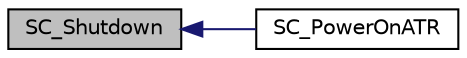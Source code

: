 digraph "SC_Shutdown"
{
  edge [fontname="Helvetica",fontsize="10",labelfontname="Helvetica",labelfontsize="10"];
  node [fontname="Helvetica",fontsize="10",shape=record];
  rankdir="LR";
  Node1 [label="SC_Shutdown",height=0.2,width=0.4,color="black", fillcolor="grey75", style="filled", fontcolor="black"];
  Node1 -> Node2 [dir="back",color="midnightblue",fontsize="10",style="solid",fontname="Helvetica"];
  Node2 [label="SC_PowerOnATR",height=0.2,width=0.4,color="black", fillcolor="white", style="filled",URL="$_s_clib_8c.html#a67e9171356fc7279105c565c7c0a17f6"];
}
